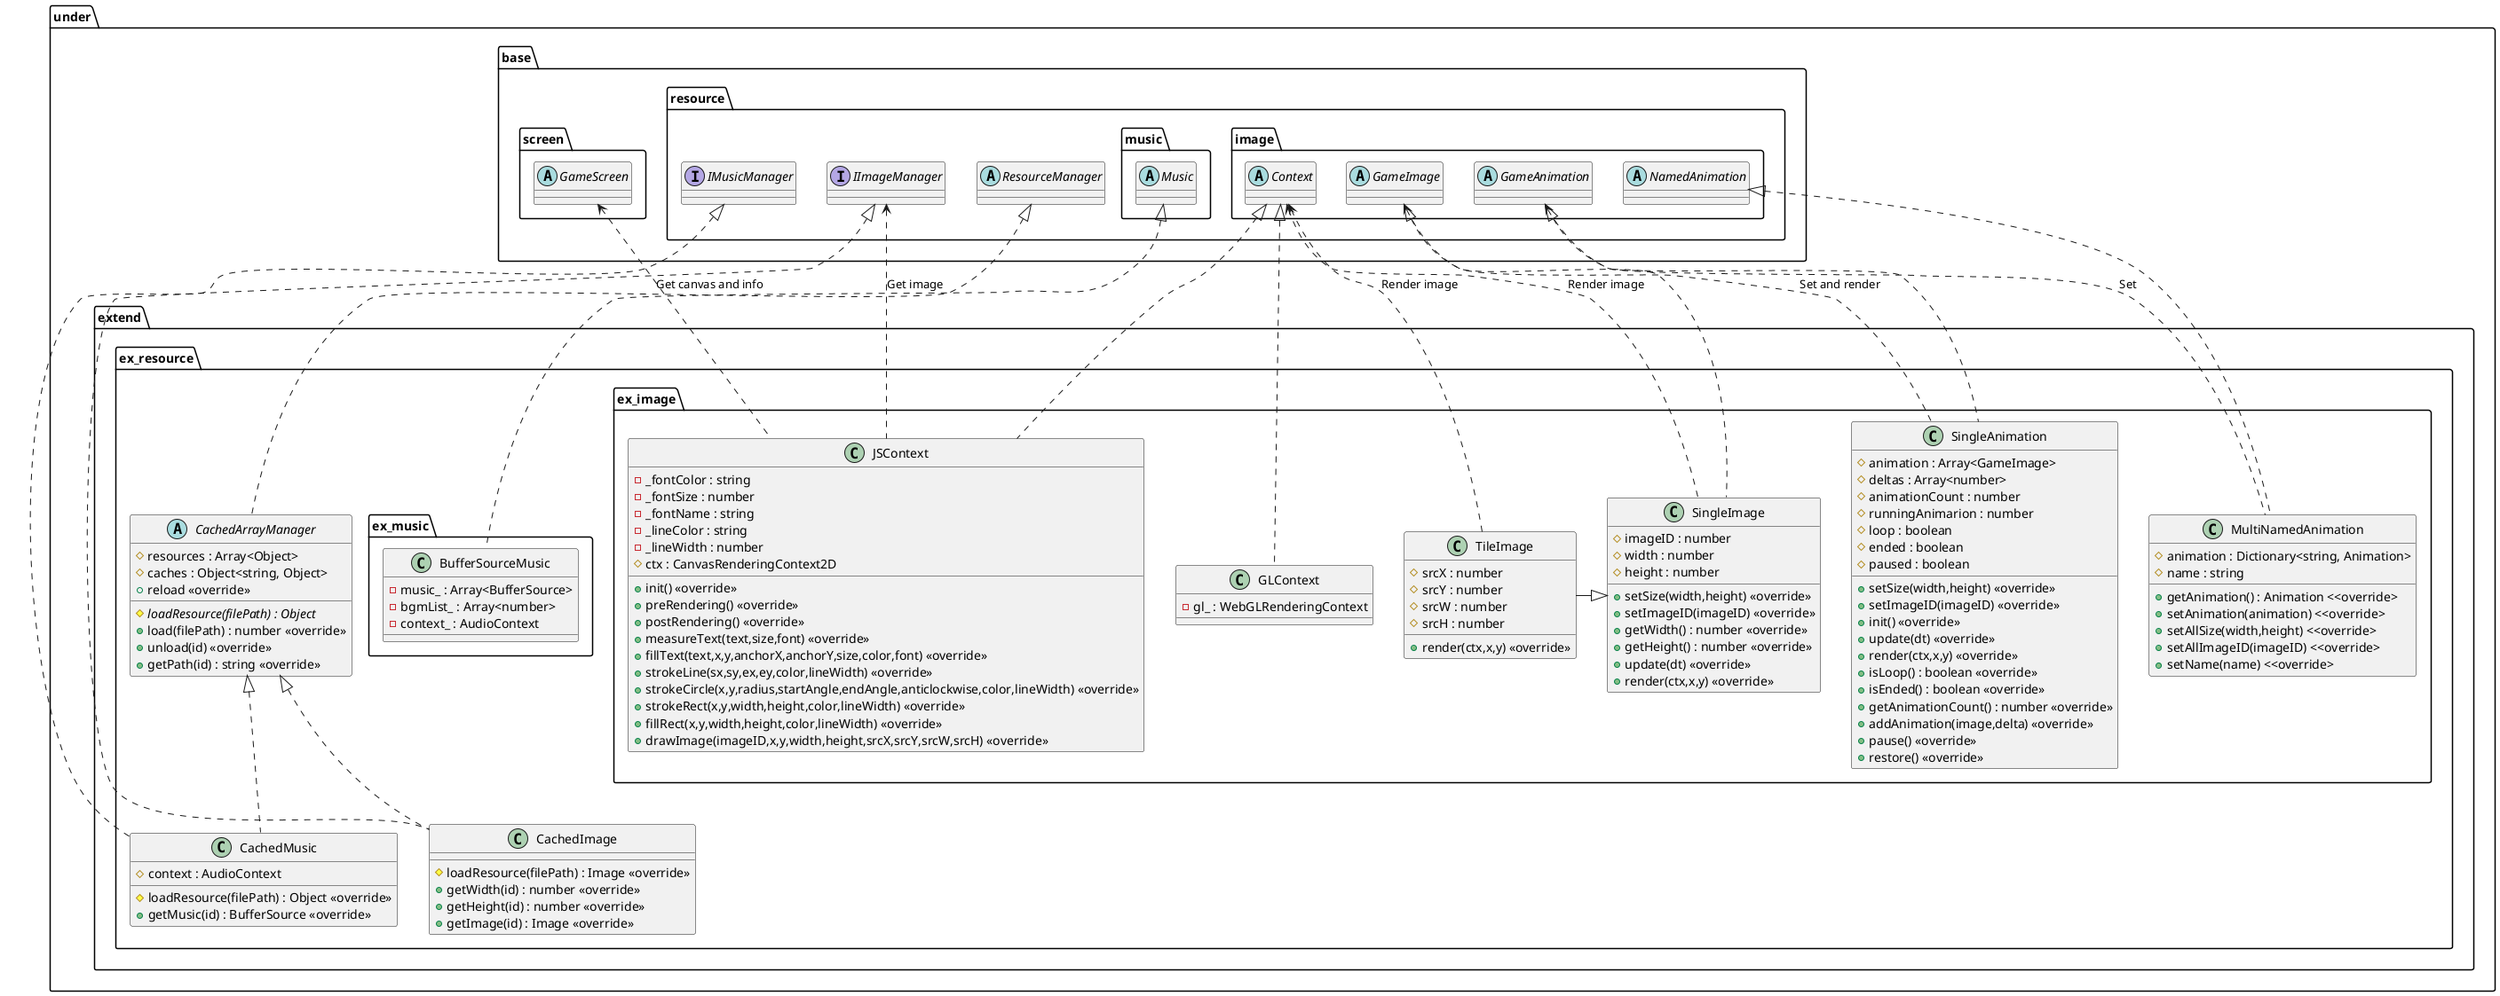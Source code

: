 @startuml GameBaseExtendResource

package under {
    package extend {
        package ex_resource {
            abstract CachedArrayManager {
                #resources : Array<Object>
                #caches : Object<string, Object>
                {abstract} #loadResource(filePath) : Object
                +load(filePath) : number <<override>>
                +unload(id) <<override>>
                +reload <<override>>
                +getPath(id) : string <<override>>
            }
            class CachedImage {
                #loadResource(filePath) : Image <<override>>
                +getWidth(id) : number <<override>>
                +getHeight(id) : number <<override>>
                +getImage(id) : Image <<override>>
            }
            class CachedMusic {
                #context : AudioContext
                #loadResource(filePath) : Object <<override>>
                +getMusic(id) : BufferSource <<override>>
            }
            package ex_music {
                class BufferSourceMusic {
                    -music_ : Array<BufferSource>
                    -bgmList_ : Array<number>
                    -context_ : AudioContext
                }
            }

            package ex_image {
                class JSContext {
                    -_fontColor : string
                    -_fontSize : number
                    -_fontName : string
                    -_lineColor : string
                    -_lineWidth : number
                    #ctx : CanvasRenderingContext2D
                    +init() <<override>>
                    +preRendering() <<override>>
                    +postRendering() <<override>>
                    +measureText(text,size,font) <<override>>
                    +fillText(text,x,y,anchorX,anchorY,size,color,font) <<override>>
                    +strokeLine(sx,sy,ex,ey,color,lineWidth) <<override>>
                    +strokeCircle(x,y,radius,startAngle,endAngle,anticlockwise,color,lineWidth) <<override>>
                    +strokeRect(x,y,width,height,color,lineWidth) <<override>>
                    +fillRect(x,y,width,height,color,lineWidth) <<override>>
                    +drawImage(imageID,x,y,width,height,srcX,srcY,srcW,srcH) <<override>>
                }
                class GLContext {
                    -gl_ : WebGLRenderingContext
                }
                class SingleImage {
                    #imageID : number
                    #width : number
                    #height : number
                    +setSize(width,height) <<override>>
                    +setImageID(imageID) <<override>>
                    +getWidth() : number <<override>>
                    +getHeight() : number <<override>>
                    +update(dt) <<override>>
                    +render(ctx,x,y) <<override>>
                }
                class TileImage {
                    #srcX : number
                    #srcY : number
                    #srcW : number
                    #srcH : number
                    +render(ctx,x,y) <<override>>
                }
                class SingleAnimation {
                    #animation : Array<GameImage>
                    #deltas : Array<number>
                    #animationCount : number
                    #runningAnimarion : number
                    #loop : boolean
                    #ended : boolean
                    #paused : boolean
                    +setSize(width,height) <<override>>
                    +setImageID(imageID) <<override>>
                    +init() <<override>>
                    +update(dt) <<override>>
                    +render(ctx,x,y) <<override>>
                    +isLoop() : boolean <<override>>
                    +isEnded() : boolean <<override>>
                    +getAnimationCount() : number <<override>>
                    +addAnimation(image,delta) <<override>>
                    +pause() <<override>>
                    +restore() <<override>>
                }
                class MultiNamedAnimation {
                    #animation : Dictionary<string, Animation>
                    #name : string
                    +getAnimation() : Animation <<override>
                    +setAnimation(animation) <<override>
                    +setAllSize(width,height) <<override>
                    +setAllImageID(imageID) <<override>
                    +setName(name) <<override>
                }
            }

        }
    }
}

package under {
    package base {
        package screen {
            abstract GameScreen
        }
        package resource {
            abstract ResourceManager
            interface IImageManager
            interface IMusicManager
            package music {
                abstract Music
            }
            package image {
                abstract Context
                abstract GameImage
                abstract GameAnimation
                abstract NamedAnimation
            }
        }
    }
}

GameScreen <.. JSContext : Get canvas and info
IImageManager <.. JSContext : Get image
Context <.. SingleImage : Render image
Context <.. TileImage : Render image
GameImage <.. SingleAnimation : Set and render
GameAnimation <.. MultiNamedAnimation : Set

Context <|.. JSContext
Context <|.. GLContext
Music <|.. BufferSourceMusic

ResourceManager <|.. CachedArrayManager
CachedArrayManager <|.. CachedImage
IImageManager <|.. CachedImage
CachedArrayManager <|.. CachedMusic
IMusicManager <|.. CachedMusic

GameImage <|.. SingleImage
SingleImage <|- TileImage
GameAnimation <|.. SingleAnimation
NamedAnimation <|.. MultiNamedAnimation

@enduml
